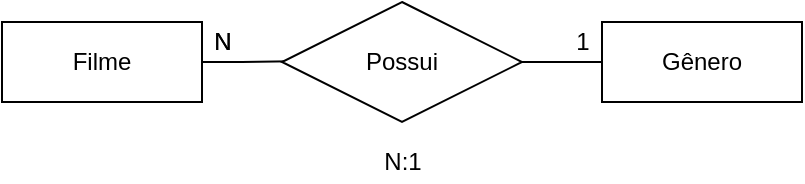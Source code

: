 <mxfile version="14.9.3"><diagram id="CGxIldoLiOMQHNoGSqkE" name="Page-1"><mxGraphModel dx="621" dy="430" grid="1" gridSize="10" guides="1" tooltips="1" connect="1" arrows="1" fold="1" page="1" pageScale="1" pageWidth="827" pageHeight="1169" math="0" shadow="0"><root><mxCell id="0"/><mxCell id="1" parent="0"/><mxCell id="jsAfVkej2gIWfIk4MfFk-4" style="edgeStyle=orthogonalEdgeStyle;rounded=0;orthogonalLoop=1;jettySize=auto;html=1;entryX=0.043;entryY=0.494;entryDx=0;entryDy=0;entryPerimeter=0;endArrow=none;endFill=0;" edge="1" parent="1" source="jsAfVkej2gIWfIk4MfFk-1" target="jsAfVkej2gIWfIk4MfFk-2"><mxGeometry relative="1" as="geometry"/></mxCell><mxCell id="jsAfVkej2gIWfIk4MfFk-1" value="Filme" style="whiteSpace=wrap;html=1;align=center;" vertex="1" parent="1"><mxGeometry x="260" y="80" width="100" height="40" as="geometry"/></mxCell><mxCell id="jsAfVkej2gIWfIk4MfFk-5" style="edgeStyle=orthogonalEdgeStyle;rounded=0;orthogonalLoop=1;jettySize=auto;html=1;endArrow=none;endFill=0;" edge="1" parent="1" source="jsAfVkej2gIWfIk4MfFk-2" target="jsAfVkej2gIWfIk4MfFk-3"><mxGeometry relative="1" as="geometry"/></mxCell><mxCell id="jsAfVkej2gIWfIk4MfFk-2" value="Possui" style="shape=rhombus;perimeter=rhombusPerimeter;whiteSpace=wrap;html=1;align=center;" vertex="1" parent="1"><mxGeometry x="400" y="70" width="120" height="60" as="geometry"/></mxCell><mxCell id="jsAfVkej2gIWfIk4MfFk-3" value="Gênero" style="whiteSpace=wrap;html=1;align=center;" vertex="1" parent="1"><mxGeometry x="560" y="80" width="100" height="40" as="geometry"/></mxCell><mxCell id="jsAfVkej2gIWfIk4MfFk-6" value="N" style="text;html=1;align=center;verticalAlign=middle;resizable=0;points=[];autosize=1;strokeColor=none;" vertex="1" parent="1"><mxGeometry x="360" y="80" width="20" height="20" as="geometry"/></mxCell><mxCell id="jsAfVkej2gIWfIk4MfFk-7" value="N" style="text;html=1;align=center;verticalAlign=middle;resizable=0;points=[];autosize=1;strokeColor=none;" vertex="1" parent="1"><mxGeometry x="360" y="80" width="20" height="20" as="geometry"/></mxCell><mxCell id="jsAfVkej2gIWfIk4MfFk-8" value="1" style="text;html=1;align=center;verticalAlign=middle;resizable=0;points=[];autosize=1;strokeColor=none;" vertex="1" parent="1"><mxGeometry x="540" y="80" width="20" height="20" as="geometry"/></mxCell><mxCell id="jsAfVkej2gIWfIk4MfFk-9" value="N:1" style="text;html=1;align=center;verticalAlign=middle;resizable=0;points=[];autosize=1;strokeColor=none;" vertex="1" parent="1"><mxGeometry x="445" y="140" width="30" height="20" as="geometry"/></mxCell></root></mxGraphModel></diagram></mxfile>